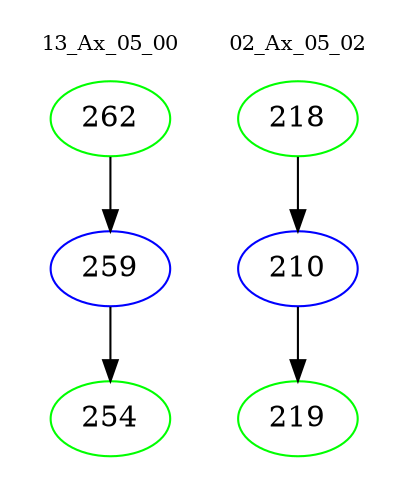 digraph{
subgraph cluster_0 {
color = white
label = "13_Ax_05_00";
fontsize=10;
T0_262 [label="262", color="green"]
T0_262 -> T0_259 [color="black"]
T0_259 [label="259", color="blue"]
T0_259 -> T0_254 [color="black"]
T0_254 [label="254", color="green"]
}
subgraph cluster_1 {
color = white
label = "02_Ax_05_02";
fontsize=10;
T1_218 [label="218", color="green"]
T1_218 -> T1_210 [color="black"]
T1_210 [label="210", color="blue"]
T1_210 -> T1_219 [color="black"]
T1_219 [label="219", color="green"]
}
}
